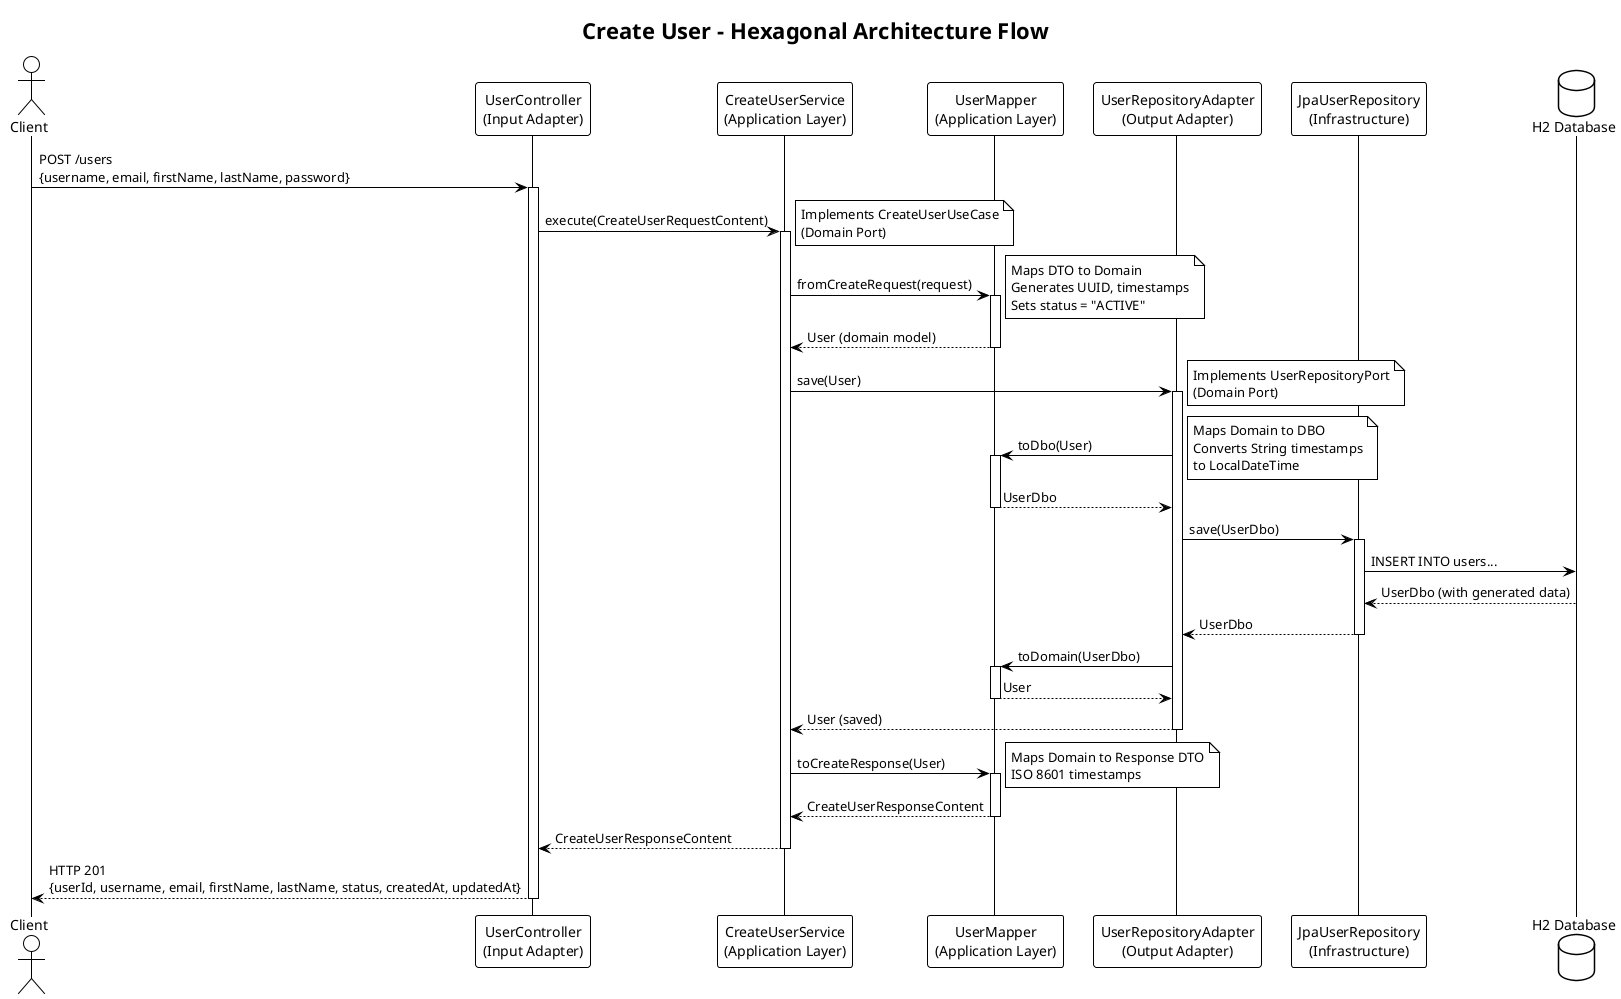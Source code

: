 @startuml CreateUser
!theme plain
title Create User - Hexagonal Architecture Flow

actor Client
participant "UserController\n(Input Adapter)" as Controller
participant "CreateUserService\n(Application Layer)" as Service
participant "UserMapper\n(Application Layer)" as Mapper
participant "UserRepositoryAdapter\n(Output Adapter)" as RepoAdapter
participant "JpaUserRepository\n(Infrastructure)" as JpaRepo
database "H2 Database" as DB

Client -> Controller: POST /users\n{username, email, firstName, lastName, password}
activate Controller

Controller -> Service: execute(CreateUserRequestContent)
activate Service
note right: Implements CreateUserUseCase\n(Domain Port)

Service -> Mapper: fromCreateRequest(request)
activate Mapper
note right: Maps DTO to Domain\nGenerates UUID, timestamps\nSets status = "ACTIVE"
Mapper --> Service: User (domain model)
deactivate Mapper

Service -> RepoAdapter: save(User)
activate RepoAdapter
note right: Implements UserRepositoryPort\n(Domain Port)

RepoAdapter -> Mapper: toDbo(User)
activate Mapper
note right: Maps Domain to DBO\nConverts String timestamps\nto LocalDateTime
Mapper --> RepoAdapter: UserDbo
deactivate Mapper

RepoAdapter -> JpaRepo: save(UserDbo)
activate JpaRepo
JpaRepo -> DB: INSERT INTO users...
DB --> JpaRepo: UserDbo (with generated data)
JpaRepo --> RepoAdapter: UserDbo
deactivate JpaRepo

RepoAdapter -> Mapper: toDomain(UserDbo)
activate Mapper
Mapper --> RepoAdapter: User
deactivate Mapper

RepoAdapter --> Service: User (saved)
deactivate RepoAdapter

Service -> Mapper: toCreateResponse(User)
activate Mapper
note right: Maps Domain to Response DTO\nISO 8601 timestamps
Mapper --> Service: CreateUserResponseContent
deactivate Mapper

Service --> Controller: CreateUserResponseContent
deactivate Service

Controller --> Client: HTTP 201\n{userId, username, email, firstName, lastName, status, createdAt, updatedAt}
deactivate Controller

@enduml
